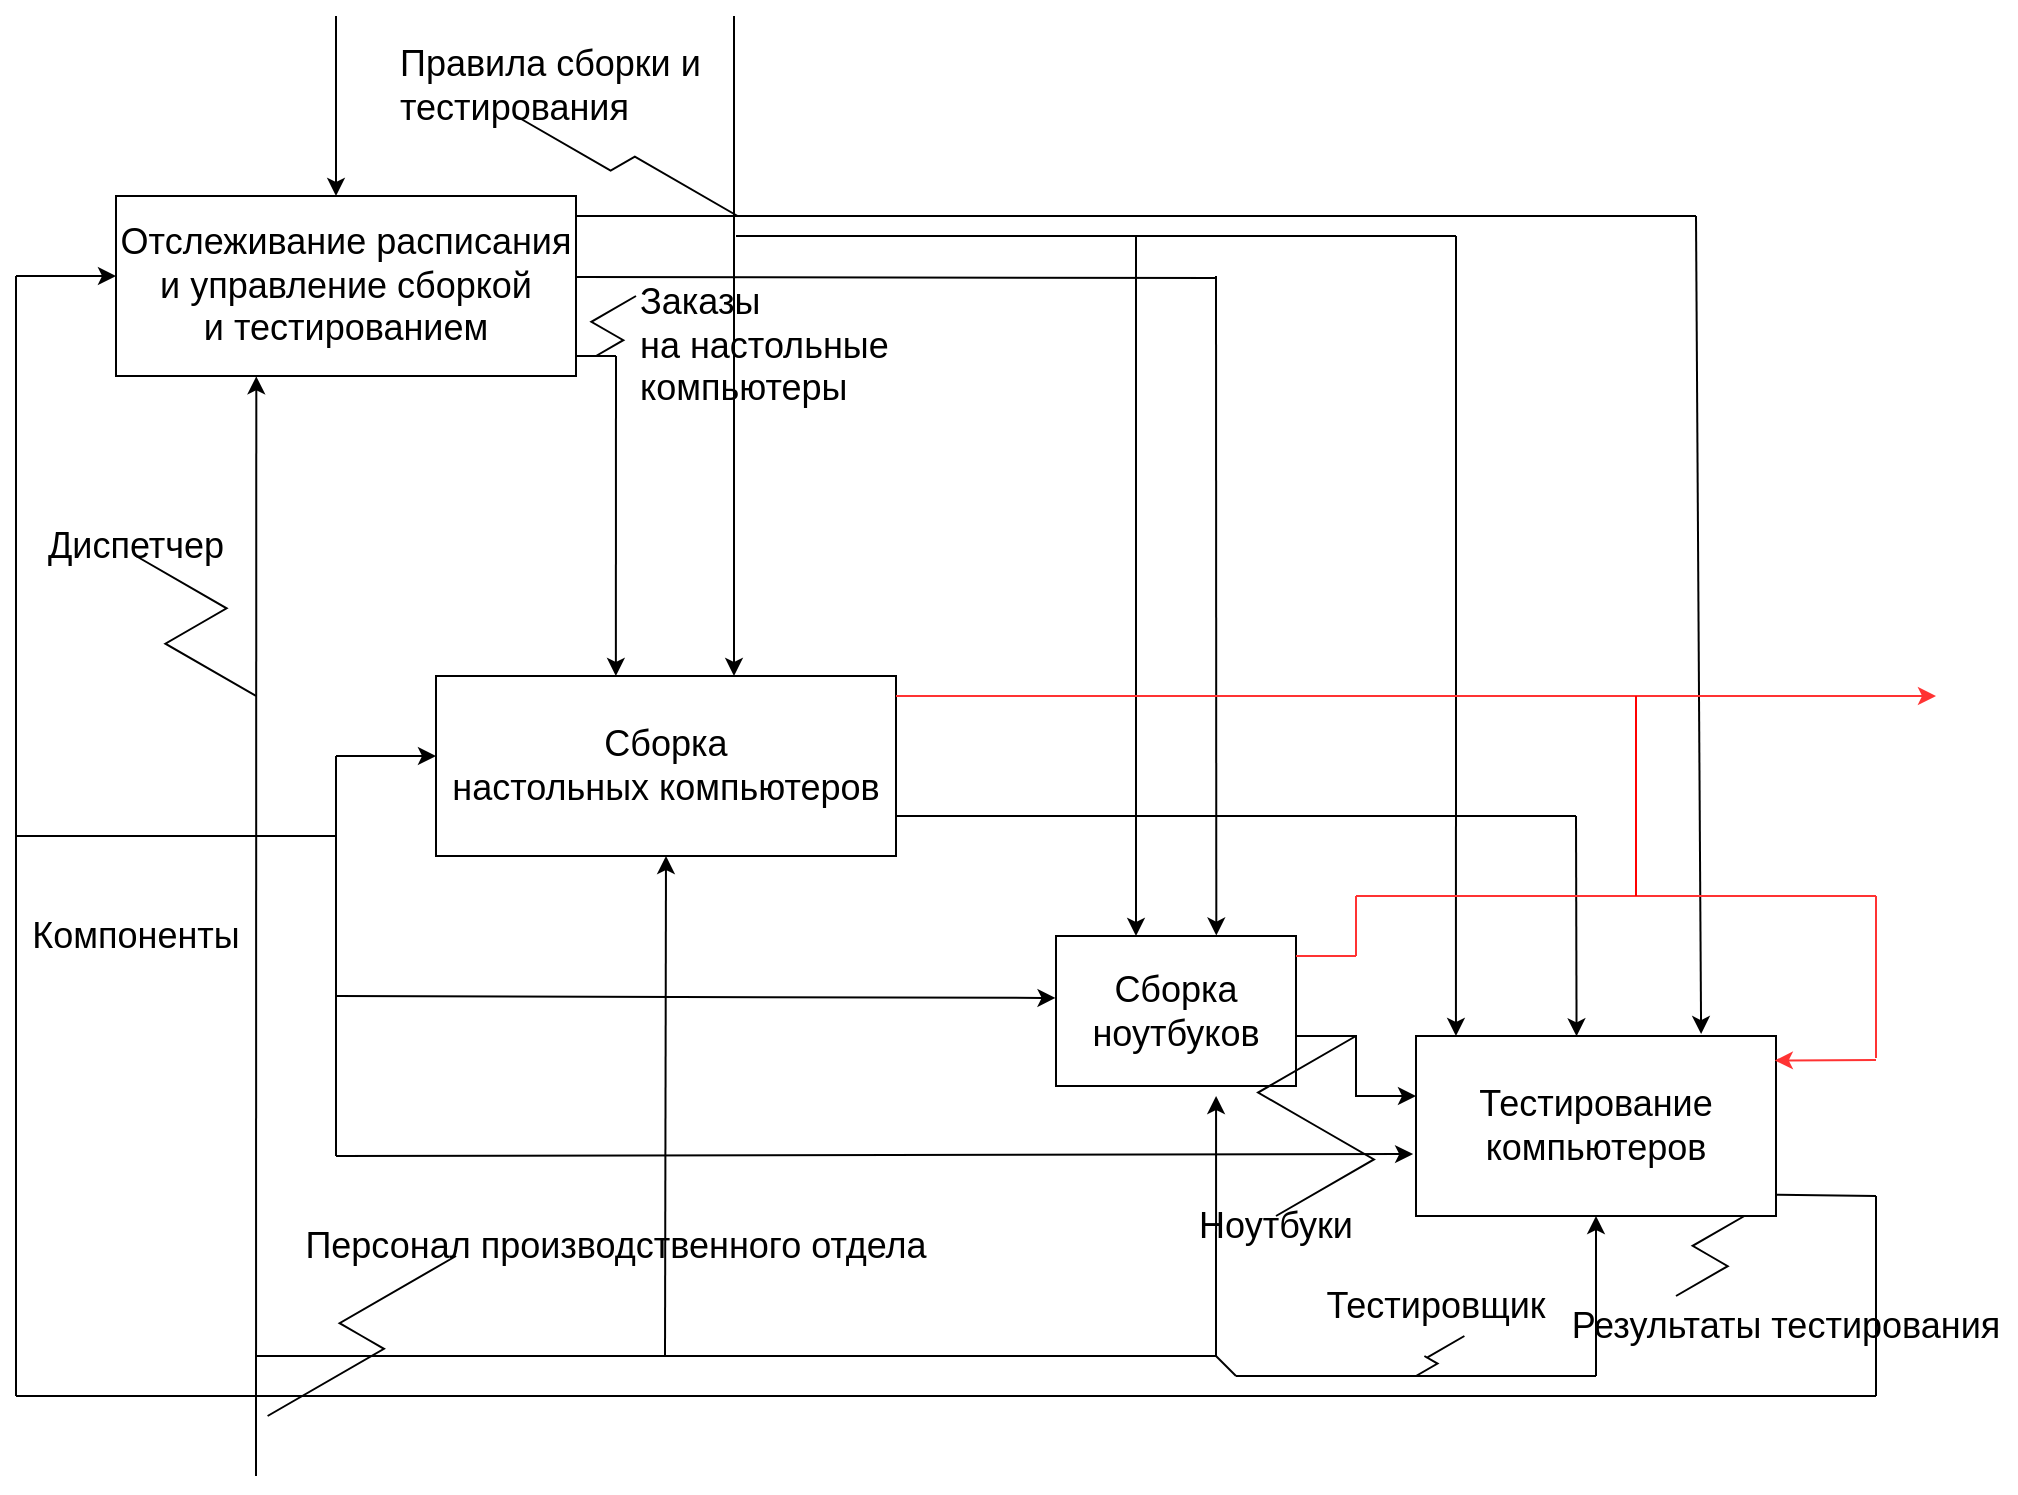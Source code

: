 <mxfile version="16.5.3" type="github">
  <diagram id="O6Fu4x1bh_N6AMjlkFts" name="Page-1">
    <mxGraphModel dx="1551" dy="1044" grid="1" gridSize="10" guides="1" tooltips="1" connect="1" arrows="1" fold="1" page="1" pageScale="1" pageWidth="827" pageHeight="1169" math="0" shadow="0">
      <root>
        <mxCell id="0" />
        <mxCell id="1" parent="0" />
        <mxCell id="CbCTmfs4U4gNxx5yK0Vd-1" value="" style="endArrow=classic;html=1;rounded=0;" edge="1" parent="1">
          <mxGeometry width="50" height="50" relative="1" as="geometry">
            <mxPoint x="-360" y="110" as="sourcePoint" />
            <mxPoint x="-360" y="200" as="targetPoint" />
          </mxGeometry>
        </mxCell>
        <mxCell id="CbCTmfs4U4gNxx5yK0Vd-2" value="Отслеживание расписания и управление сборкой &lt;br&gt;и тестированием" style="rounded=0;whiteSpace=wrap;html=1;fontSize=18;" vertex="1" parent="1">
          <mxGeometry x="-470" y="200" width="230" height="90" as="geometry" />
        </mxCell>
        <mxCell id="CbCTmfs4U4gNxx5yK0Vd-3" value="" style="endArrow=classic;html=1;rounded=0;fontSize=18;" edge="1" parent="1">
          <mxGeometry width="50" height="50" relative="1" as="geometry">
            <mxPoint x="-520" y="240" as="sourcePoint" />
            <mxPoint x="-470" y="240" as="targetPoint" />
          </mxGeometry>
        </mxCell>
        <mxCell id="CbCTmfs4U4gNxx5yK0Vd-4" value="" style="endArrow=none;html=1;rounded=0;fontSize=18;" edge="1" parent="1">
          <mxGeometry width="50" height="50" relative="1" as="geometry">
            <mxPoint x="-520" y="800" as="sourcePoint" />
            <mxPoint x="-520" y="240" as="targetPoint" />
          </mxGeometry>
        </mxCell>
        <mxCell id="CbCTmfs4U4gNxx5yK0Vd-5" value="" style="endArrow=none;html=1;rounded=0;fontSize=18;" edge="1" parent="1">
          <mxGeometry width="50" height="50" relative="1" as="geometry">
            <mxPoint x="-520" y="800" as="sourcePoint" />
            <mxPoint x="410" y="800" as="targetPoint" />
          </mxGeometry>
        </mxCell>
        <mxCell id="CbCTmfs4U4gNxx5yK0Vd-6" value="" style="endArrow=none;html=1;rounded=0;fontSize=18;" edge="1" parent="1">
          <mxGeometry width="50" height="50" relative="1" as="geometry">
            <mxPoint x="-520" y="520" as="sourcePoint" />
            <mxPoint x="-360" y="520" as="targetPoint" />
          </mxGeometry>
        </mxCell>
        <mxCell id="CbCTmfs4U4gNxx5yK0Vd-8" value="" style="endArrow=classic;html=1;rounded=0;fontSize=18;entryX=0.305;entryY=1.002;entryDx=0;entryDy=0;entryPerimeter=0;" edge="1" parent="1" target="CbCTmfs4U4gNxx5yK0Vd-2">
          <mxGeometry width="50" height="50" relative="1" as="geometry">
            <mxPoint x="-400" y="840" as="sourcePoint" />
            <mxPoint x="-400" y="670" as="targetPoint" />
          </mxGeometry>
        </mxCell>
        <mxCell id="CbCTmfs4U4gNxx5yK0Vd-9" value="" style="endArrow=none;html=1;rounded=0;fontSize=18;" edge="1" parent="1">
          <mxGeometry width="50" height="50" relative="1" as="geometry">
            <mxPoint x="-360" y="520" as="sourcePoint" />
            <mxPoint x="-360" y="480" as="targetPoint" />
          </mxGeometry>
        </mxCell>
        <mxCell id="CbCTmfs4U4gNxx5yK0Vd-10" value="" style="endArrow=classic;html=1;rounded=0;fontSize=18;" edge="1" parent="1">
          <mxGeometry width="50" height="50" relative="1" as="geometry">
            <mxPoint x="-360" y="480" as="sourcePoint" />
            <mxPoint x="-310" y="480" as="targetPoint" />
          </mxGeometry>
        </mxCell>
        <mxCell id="CbCTmfs4U4gNxx5yK0Vd-11" value="Сборка &lt;br&gt;настольных компьютеров" style="rounded=0;whiteSpace=wrap;html=1;fontSize=18;" vertex="1" parent="1">
          <mxGeometry x="-310" y="440" width="230" height="90" as="geometry" />
        </mxCell>
        <mxCell id="CbCTmfs4U4gNxx5yK0Vd-12" value="" style="endArrow=none;html=1;rounded=0;fontSize=18;" edge="1" parent="1">
          <mxGeometry width="50" height="50" relative="1" as="geometry">
            <mxPoint x="-240" y="280" as="sourcePoint" />
            <mxPoint x="-220" y="280" as="targetPoint" />
          </mxGeometry>
        </mxCell>
        <mxCell id="CbCTmfs4U4gNxx5yK0Vd-13" value="" style="endArrow=classic;html=1;rounded=0;fontSize=18;entryX=0.391;entryY=0;entryDx=0;entryDy=0;entryPerimeter=0;" edge="1" parent="1" target="CbCTmfs4U4gNxx5yK0Vd-11">
          <mxGeometry width="50" height="50" relative="1" as="geometry">
            <mxPoint x="-220" y="280" as="sourcePoint" />
            <mxPoint x="-220" y="430" as="targetPoint" />
          </mxGeometry>
        </mxCell>
        <mxCell id="CbCTmfs4U4gNxx5yK0Vd-14" value="" style="endArrow=none;html=1;rounded=0;fontSize=18;" edge="1" parent="1">
          <mxGeometry width="50" height="50" relative="1" as="geometry">
            <mxPoint x="-240" y="210" as="sourcePoint" />
            <mxPoint x="320" y="210" as="targetPoint" />
          </mxGeometry>
        </mxCell>
        <mxCell id="CbCTmfs4U4gNxx5yK0Vd-16" value="" style="endArrow=classic;html=1;rounded=0;fontSize=18;" edge="1" parent="1">
          <mxGeometry width="50" height="50" relative="1" as="geometry">
            <mxPoint x="-161" y="110" as="sourcePoint" />
            <mxPoint x="-161" y="440" as="targetPoint" />
          </mxGeometry>
        </mxCell>
        <mxCell id="CbCTmfs4U4gNxx5yK0Vd-18" value="" style="edgeStyle=isometricEdgeStyle;endArrow=none;html=1;rounded=0;fontSize=18;" edge="1" parent="1">
          <mxGeometry width="50" height="100" relative="1" as="geometry">
            <mxPoint x="-230" y="280" as="sourcePoint" />
            <mxPoint x="-210" y="250" as="targetPoint" />
            <Array as="points">
              <mxPoint x="-220" y="270" />
            </Array>
          </mxGeometry>
        </mxCell>
        <mxCell id="CbCTmfs4U4gNxx5yK0Vd-20" value="Заказы&lt;br&gt;на настольные компьютеры" style="text;html=1;strokeColor=none;fillColor=none;align=left;verticalAlign=middle;whiteSpace=wrap;rounded=0;fontSize=18;" vertex="1" parent="1">
          <mxGeometry x="-210" y="260" width="130" height="30" as="geometry" />
        </mxCell>
        <mxCell id="CbCTmfs4U4gNxx5yK0Vd-21" value="" style="edgeStyle=isometricEdgeStyle;endArrow=none;html=1;elbow=vertical;rounded=0;fontSize=18;" edge="1" parent="1">
          <mxGeometry width="50" height="100" relative="1" as="geometry">
            <mxPoint x="-400" y="450" as="sourcePoint" />
            <mxPoint x="-460" y="380" as="targetPoint" />
          </mxGeometry>
        </mxCell>
        <mxCell id="CbCTmfs4U4gNxx5yK0Vd-22" value="Диспетчер" style="text;html=1;strokeColor=none;fillColor=none;align=center;verticalAlign=middle;whiteSpace=wrap;rounded=0;fontSize=18;" vertex="1" parent="1">
          <mxGeometry x="-490" y="360" width="60" height="30" as="geometry" />
        </mxCell>
        <mxCell id="CbCTmfs4U4gNxx5yK0Vd-23" value="Компоненты" style="text;html=1;strokeColor=none;fillColor=none;align=center;verticalAlign=middle;whiteSpace=wrap;rounded=0;fontSize=18;" vertex="1" parent="1">
          <mxGeometry x="-490" y="555" width="60" height="30" as="geometry" />
        </mxCell>
        <mxCell id="CbCTmfs4U4gNxx5yK0Vd-24" value="" style="edgeStyle=isometricEdgeStyle;endArrow=none;html=1;elbow=vertical;rounded=0;fontSize=18;" edge="1" parent="1">
          <mxGeometry width="50" height="100" relative="1" as="geometry">
            <mxPoint x="-159.2" y="210" as="sourcePoint" />
            <mxPoint x="-270" y="160" as="targetPoint" />
            <Array as="points">
              <mxPoint x="-210" y="180" />
            </Array>
          </mxGeometry>
        </mxCell>
        <mxCell id="CbCTmfs4U4gNxx5yK0Vd-26" value="Правила сборки и тестирования" style="text;html=1;strokeColor=none;fillColor=none;align=left;verticalAlign=middle;whiteSpace=wrap;rounded=0;fontSize=18;" vertex="1" parent="1">
          <mxGeometry x="-330" y="130" width="160" height="30" as="geometry" />
        </mxCell>
        <mxCell id="CbCTmfs4U4gNxx5yK0Vd-27" value="" style="endArrow=none;html=1;rounded=0;fontSize=18;" edge="1" parent="1">
          <mxGeometry width="50" height="50" relative="1" as="geometry">
            <mxPoint x="-240" y="240.5" as="sourcePoint" />
            <mxPoint x="80" y="241" as="targetPoint" />
          </mxGeometry>
        </mxCell>
        <mxCell id="CbCTmfs4U4gNxx5yK0Vd-29" value="" style="endArrow=none;html=1;rounded=0;fontSize=18;" edge="1" parent="1">
          <mxGeometry width="50" height="50" relative="1" as="geometry">
            <mxPoint x="-160" y="220" as="sourcePoint" />
            <mxPoint x="200" y="220" as="targetPoint" />
          </mxGeometry>
        </mxCell>
        <mxCell id="CbCTmfs4U4gNxx5yK0Vd-31" value="" style="endArrow=none;html=1;rounded=0;fontSize=18;" edge="1" parent="1">
          <mxGeometry width="50" height="50" relative="1" as="geometry">
            <mxPoint x="-360" y="600" as="sourcePoint" />
            <mxPoint x="-360" y="520" as="targetPoint" />
          </mxGeometry>
        </mxCell>
        <mxCell id="CbCTmfs4U4gNxx5yK0Vd-33" value="Сборка ноутбуков" style="rounded=0;whiteSpace=wrap;html=1;fontSize=18;" vertex="1" parent="1">
          <mxGeometry y="570" width="120" height="75" as="geometry" />
        </mxCell>
        <mxCell id="CbCTmfs4U4gNxx5yK0Vd-38" value="" style="endArrow=classic;html=1;rounded=0;fontSize=18;entryX=-0.002;entryY=0.413;entryDx=0;entryDy=0;entryPerimeter=0;" edge="1" parent="1" target="CbCTmfs4U4gNxx5yK0Vd-33">
          <mxGeometry width="50" height="50" relative="1" as="geometry">
            <mxPoint x="-360" y="600" as="sourcePoint" />
            <mxPoint x="-310" y="550" as="targetPoint" />
          </mxGeometry>
        </mxCell>
        <mxCell id="CbCTmfs4U4gNxx5yK0Vd-39" value="" style="endArrow=none;html=1;rounded=0;fontSize=18;" edge="1" parent="1">
          <mxGeometry width="50" height="50" relative="1" as="geometry">
            <mxPoint x="-400" y="780" as="sourcePoint" />
            <mxPoint x="80" y="780" as="targetPoint" />
          </mxGeometry>
        </mxCell>
        <mxCell id="CbCTmfs4U4gNxx5yK0Vd-43" value="" style="endArrow=classic;html=1;rounded=0;fontSize=18;entryX=0.667;entryY=1.067;entryDx=0;entryDy=0;entryPerimeter=0;" edge="1" parent="1" target="CbCTmfs4U4gNxx5yK0Vd-33">
          <mxGeometry width="50" height="50" relative="1" as="geometry">
            <mxPoint x="80" y="780" as="sourcePoint" />
            <mxPoint x="130" y="730" as="targetPoint" />
          </mxGeometry>
        </mxCell>
        <mxCell id="CbCTmfs4U4gNxx5yK0Vd-44" value="" style="endArrow=none;html=1;rounded=0;fontSize=18;" edge="1" parent="1">
          <mxGeometry width="50" height="50" relative="1" as="geometry">
            <mxPoint x="-360" y="680" as="sourcePoint" />
            <mxPoint x="-360" y="600" as="targetPoint" />
          </mxGeometry>
        </mxCell>
        <mxCell id="CbCTmfs4U4gNxx5yK0Vd-48" value="" style="edgeStyle=elbowEdgeStyle;elbow=horizontal;endArrow=classic;html=1;rounded=0;fontSize=18;" edge="1" parent="1">
          <mxGeometry width="50" height="50" relative="1" as="geometry">
            <mxPoint x="120" y="620" as="sourcePoint" />
            <mxPoint x="180" y="650" as="targetPoint" />
          </mxGeometry>
        </mxCell>
        <mxCell id="CbCTmfs4U4gNxx5yK0Vd-49" value="Тестирование компьютеров" style="rounded=0;whiteSpace=wrap;html=1;fontSize=18;" vertex="1" parent="1">
          <mxGeometry x="180" y="620" width="180" height="90" as="geometry" />
        </mxCell>
        <mxCell id="CbCTmfs4U4gNxx5yK0Vd-51" value="" style="endArrow=classic;html=1;rounded=0;fontSize=18;entryX=-0.008;entryY=0.656;entryDx=0;entryDy=0;entryPerimeter=0;" edge="1" parent="1" target="CbCTmfs4U4gNxx5yK0Vd-49">
          <mxGeometry width="50" height="50" relative="1" as="geometry">
            <mxPoint x="-360" y="680" as="sourcePoint" />
            <mxPoint x="-310" y="630" as="targetPoint" />
          </mxGeometry>
        </mxCell>
        <mxCell id="CbCTmfs4U4gNxx5yK0Vd-56" value="" style="endArrow=classic;html=1;rounded=0;fontSize=18;entryX=0.5;entryY=1;entryDx=0;entryDy=0;" edge="1" parent="1" target="CbCTmfs4U4gNxx5yK0Vd-11">
          <mxGeometry width="50" height="50" relative="1" as="geometry">
            <mxPoint x="-195.5" y="780" as="sourcePoint" />
            <mxPoint x="-195.5" y="540" as="targetPoint" />
          </mxGeometry>
        </mxCell>
        <mxCell id="CbCTmfs4U4gNxx5yK0Vd-57" value="" style="endArrow=classic;html=1;rounded=0;fontSize=18;entryX=0.668;entryY=-0.003;entryDx=0;entryDy=0;entryPerimeter=0;" edge="1" parent="1" target="CbCTmfs4U4gNxx5yK0Vd-33">
          <mxGeometry width="50" height="50" relative="1" as="geometry">
            <mxPoint x="80" y="240" as="sourcePoint" />
            <mxPoint x="130" y="190" as="targetPoint" />
          </mxGeometry>
        </mxCell>
        <mxCell id="CbCTmfs4U4gNxx5yK0Vd-60" value="" style="endArrow=classic;html=1;rounded=0;fontSize=18;" edge="1" parent="1">
          <mxGeometry width="50" height="50" relative="1" as="geometry">
            <mxPoint x="40" y="220" as="sourcePoint" />
            <mxPoint x="40" y="570" as="targetPoint" />
          </mxGeometry>
        </mxCell>
        <mxCell id="CbCTmfs4U4gNxx5yK0Vd-61" value="" style="endArrow=classic;html=1;rounded=0;fontSize=18;entryX=0.111;entryY=0;entryDx=0;entryDy=0;entryPerimeter=0;" edge="1" parent="1" target="CbCTmfs4U4gNxx5yK0Vd-49">
          <mxGeometry width="50" height="50" relative="1" as="geometry">
            <mxPoint x="200" y="220" as="sourcePoint" />
            <mxPoint x="250" y="170" as="targetPoint" />
          </mxGeometry>
        </mxCell>
        <mxCell id="CbCTmfs4U4gNxx5yK0Vd-62" value="" style="endArrow=none;html=1;rounded=0;fontSize=18;" edge="1" parent="1">
          <mxGeometry width="50" height="50" relative="1" as="geometry">
            <mxPoint x="-80" y="510" as="sourcePoint" />
            <mxPoint x="260" y="510" as="targetPoint" />
          </mxGeometry>
        </mxCell>
        <mxCell id="CbCTmfs4U4gNxx5yK0Vd-63" value="" style="endArrow=classic;html=1;rounded=0;fontSize=18;entryX=0.446;entryY=0.002;entryDx=0;entryDy=0;entryPerimeter=0;" edge="1" parent="1" target="CbCTmfs4U4gNxx5yK0Vd-49">
          <mxGeometry width="50" height="50" relative="1" as="geometry">
            <mxPoint x="260" y="510" as="sourcePoint" />
            <mxPoint x="310" y="460" as="targetPoint" />
          </mxGeometry>
        </mxCell>
        <mxCell id="CbCTmfs4U4gNxx5yK0Vd-66" value="" style="endArrow=classic;html=1;rounded=0;fontSize=18;entryX=0.792;entryY=-0.011;entryDx=0;entryDy=0;entryPerimeter=0;" edge="1" parent="1" target="CbCTmfs4U4gNxx5yK0Vd-49">
          <mxGeometry width="50" height="50" relative="1" as="geometry">
            <mxPoint x="320" y="210" as="sourcePoint" />
            <mxPoint x="370" y="160" as="targetPoint" />
          </mxGeometry>
        </mxCell>
        <mxCell id="CbCTmfs4U4gNxx5yK0Vd-67" value="" style="edgeStyle=isometricEdgeStyle;endArrow=none;html=1;rounded=0;fontSize=18;" edge="1" parent="1">
          <mxGeometry width="50" height="100" relative="1" as="geometry">
            <mxPoint x="-394.2" y="810" as="sourcePoint" />
            <mxPoint x="-300" y="730" as="targetPoint" />
          </mxGeometry>
        </mxCell>
        <mxCell id="CbCTmfs4U4gNxx5yK0Vd-68" value="Персонал производственного отдела" style="text;html=1;strokeColor=none;fillColor=none;align=center;verticalAlign=middle;whiteSpace=wrap;rounded=0;fontSize=18;" vertex="1" parent="1">
          <mxGeometry x="-390" y="710" width="340" height="30" as="geometry" />
        </mxCell>
        <mxCell id="CbCTmfs4U4gNxx5yK0Vd-69" value="" style="endArrow=classic;html=1;rounded=0;fontSize=18;fontColor=#000000;strokeColor=#FF3333;" edge="1" parent="1">
          <mxGeometry width="50" height="50" relative="1" as="geometry">
            <mxPoint x="-80" y="450" as="sourcePoint" />
            <mxPoint x="440" y="450" as="targetPoint" />
          </mxGeometry>
        </mxCell>
        <mxCell id="CbCTmfs4U4gNxx5yK0Vd-71" value="" style="endArrow=none;html=1;rounded=0;fontSize=18;fontColor=#000000;strokeColor=#FF3333;" edge="1" parent="1">
          <mxGeometry width="50" height="50" relative="1" as="geometry">
            <mxPoint x="120" y="580" as="sourcePoint" />
            <mxPoint x="150" y="580" as="targetPoint" />
          </mxGeometry>
        </mxCell>
        <mxCell id="CbCTmfs4U4gNxx5yK0Vd-72" value="" style="endArrow=none;html=1;rounded=0;fontSize=18;fontColor=#000000;strokeColor=#FF3333;" edge="1" parent="1">
          <mxGeometry width="50" height="50" relative="1" as="geometry">
            <mxPoint x="150" y="580" as="sourcePoint" />
            <mxPoint x="150" y="550" as="targetPoint" />
          </mxGeometry>
        </mxCell>
        <mxCell id="CbCTmfs4U4gNxx5yK0Vd-73" value="" style="endArrow=none;html=1;rounded=0;fontSize=18;fontColor=#000000;strokeColor=#FF3333;" edge="1" parent="1">
          <mxGeometry width="50" height="50" relative="1" as="geometry">
            <mxPoint x="150" y="550" as="sourcePoint" />
            <mxPoint x="410" y="550" as="targetPoint" />
          </mxGeometry>
        </mxCell>
        <mxCell id="CbCTmfs4U4gNxx5yK0Vd-75" value="" style="endArrow=none;html=1;rounded=0;fontSize=18;fontColor=#000000;strokeColor=#FF3333;" edge="1" parent="1">
          <mxGeometry width="50" height="50" relative="1" as="geometry">
            <mxPoint x="410" y="631" as="sourcePoint" />
            <mxPoint x="410" y="550" as="targetPoint" />
          </mxGeometry>
        </mxCell>
        <mxCell id="CbCTmfs4U4gNxx5yK0Vd-82" value="" style="endArrow=classic;html=1;rounded=0;fontSize=18;fontColor=#000000;strokeColor=#FF3333;entryX=1.019;entryY=0.136;entryDx=0;entryDy=0;entryPerimeter=0;" edge="1" parent="1">
          <mxGeometry width="50" height="50" relative="1" as="geometry">
            <mxPoint x="410" y="632" as="sourcePoint" />
            <mxPoint x="359.42" y="632.24" as="targetPoint" />
          </mxGeometry>
        </mxCell>
        <mxCell id="CbCTmfs4U4gNxx5yK0Vd-84" value="" style="endArrow=none;html=1;rounded=0;fontSize=18;fontColor=#000000;strokeColor=#FF0000;" edge="1" parent="1">
          <mxGeometry width="50" height="50" relative="1" as="geometry">
            <mxPoint x="290" y="550" as="sourcePoint" />
            <mxPoint x="290" y="450" as="targetPoint" />
          </mxGeometry>
        </mxCell>
        <mxCell id="CbCTmfs4U4gNxx5yK0Vd-85" value="" style="endArrow=none;html=1;rounded=0;fontSize=18;fontColor=#000000;strokeColor=#000000;" edge="1" parent="1">
          <mxGeometry width="50" height="50" relative="1" as="geometry">
            <mxPoint x="80" y="780" as="sourcePoint" />
            <mxPoint x="90" y="790" as="targetPoint" />
          </mxGeometry>
        </mxCell>
        <mxCell id="CbCTmfs4U4gNxx5yK0Vd-87" value="" style="endArrow=none;html=1;rounded=0;fontSize=18;fontColor=#000000;strokeColor=#000000;" edge="1" parent="1">
          <mxGeometry width="50" height="50" relative="1" as="geometry">
            <mxPoint x="90" y="790" as="sourcePoint" />
            <mxPoint x="270" y="790" as="targetPoint" />
          </mxGeometry>
        </mxCell>
        <mxCell id="CbCTmfs4U4gNxx5yK0Vd-88" value="" style="endArrow=classic;html=1;rounded=0;fontSize=18;fontColor=#000000;strokeColor=#000000;entryX=0.5;entryY=1;entryDx=0;entryDy=0;" edge="1" parent="1" target="CbCTmfs4U4gNxx5yK0Vd-49">
          <mxGeometry width="50" height="50" relative="1" as="geometry">
            <mxPoint x="270" y="790" as="sourcePoint" />
            <mxPoint x="320" y="740" as="targetPoint" />
          </mxGeometry>
        </mxCell>
        <mxCell id="CbCTmfs4U4gNxx5yK0Vd-91" value="" style="edgeStyle=isometricEdgeStyle;endArrow=none;html=1;rounded=0;fontSize=18;fontColor=#000000;strokeColor=#000000;" edge="1" parent="1">
          <mxGeometry width="50" height="100" relative="1" as="geometry">
            <mxPoint x="110" y="710" as="sourcePoint" />
            <mxPoint x="150" y="620" as="targetPoint" />
          </mxGeometry>
        </mxCell>
        <mxCell id="CbCTmfs4U4gNxx5yK0Vd-92" value="Ноутбуки" style="text;html=1;strokeColor=none;fillColor=none;align=center;verticalAlign=middle;whiteSpace=wrap;rounded=0;fontSize=18;fontColor=#000000;" vertex="1" parent="1">
          <mxGeometry x="80" y="700" width="60" height="30" as="geometry" />
        </mxCell>
        <mxCell id="CbCTmfs4U4gNxx5yK0Vd-93" value="" style="edgeStyle=isometricEdgeStyle;endArrow=none;html=1;rounded=0;fontSize=18;fontColor=#000000;strokeColor=#000000;" edge="1" parent="1">
          <mxGeometry width="50" height="100" relative="1" as="geometry">
            <mxPoint x="180" y="790" as="sourcePoint" />
            <mxPoint x="204.2" y="770" as="targetPoint" />
            <Array as="points">
              <mxPoint x="184.2" y="780" />
            </Array>
          </mxGeometry>
        </mxCell>
        <mxCell id="CbCTmfs4U4gNxx5yK0Vd-95" value="Тестировщик" style="text;html=1;strokeColor=none;fillColor=none;align=center;verticalAlign=middle;whiteSpace=wrap;rounded=0;fontSize=18;fontColor=#000000;" vertex="1" parent="1">
          <mxGeometry x="160" y="740" width="60" height="30" as="geometry" />
        </mxCell>
        <mxCell id="CbCTmfs4U4gNxx5yK0Vd-97" value="" style="edgeStyle=isometricEdgeStyle;endArrow=none;html=1;rounded=0;fontSize=18;fontColor=#000000;strokeColor=#000000;" edge="1" parent="1">
          <mxGeometry width="50" height="100" relative="1" as="geometry">
            <mxPoint x="310" y="750" as="sourcePoint" />
            <mxPoint x="344.2" y="710" as="targetPoint" />
          </mxGeometry>
        </mxCell>
        <mxCell id="CbCTmfs4U4gNxx5yK0Vd-98" value="Результаты тестирования" style="text;html=1;strokeColor=none;fillColor=none;align=center;verticalAlign=middle;whiteSpace=wrap;rounded=0;fontSize=18;fontColor=#000000;" vertex="1" parent="1">
          <mxGeometry x="250" y="750" width="230" height="30" as="geometry" />
        </mxCell>
        <mxCell id="CbCTmfs4U4gNxx5yK0Vd-100" value="" style="endArrow=none;html=1;rounded=0;fontSize=18;fontColor=#000000;strokeColor=#000000;" edge="1" parent="1">
          <mxGeometry width="50" height="50" relative="1" as="geometry">
            <mxPoint x="410" y="800" as="sourcePoint" />
            <mxPoint x="410" y="700" as="targetPoint" />
          </mxGeometry>
        </mxCell>
        <mxCell id="CbCTmfs4U4gNxx5yK0Vd-101" value="" style="endArrow=none;html=1;rounded=0;fontSize=18;fontColor=#000000;strokeColor=#000000;exitX=0.999;exitY=0.882;exitDx=0;exitDy=0;exitPerimeter=0;" edge="1" parent="1" source="CbCTmfs4U4gNxx5yK0Vd-49">
          <mxGeometry width="50" height="50" relative="1" as="geometry">
            <mxPoint x="360" y="750" as="sourcePoint" />
            <mxPoint x="410" y="700" as="targetPoint" />
          </mxGeometry>
        </mxCell>
      </root>
    </mxGraphModel>
  </diagram>
</mxfile>
